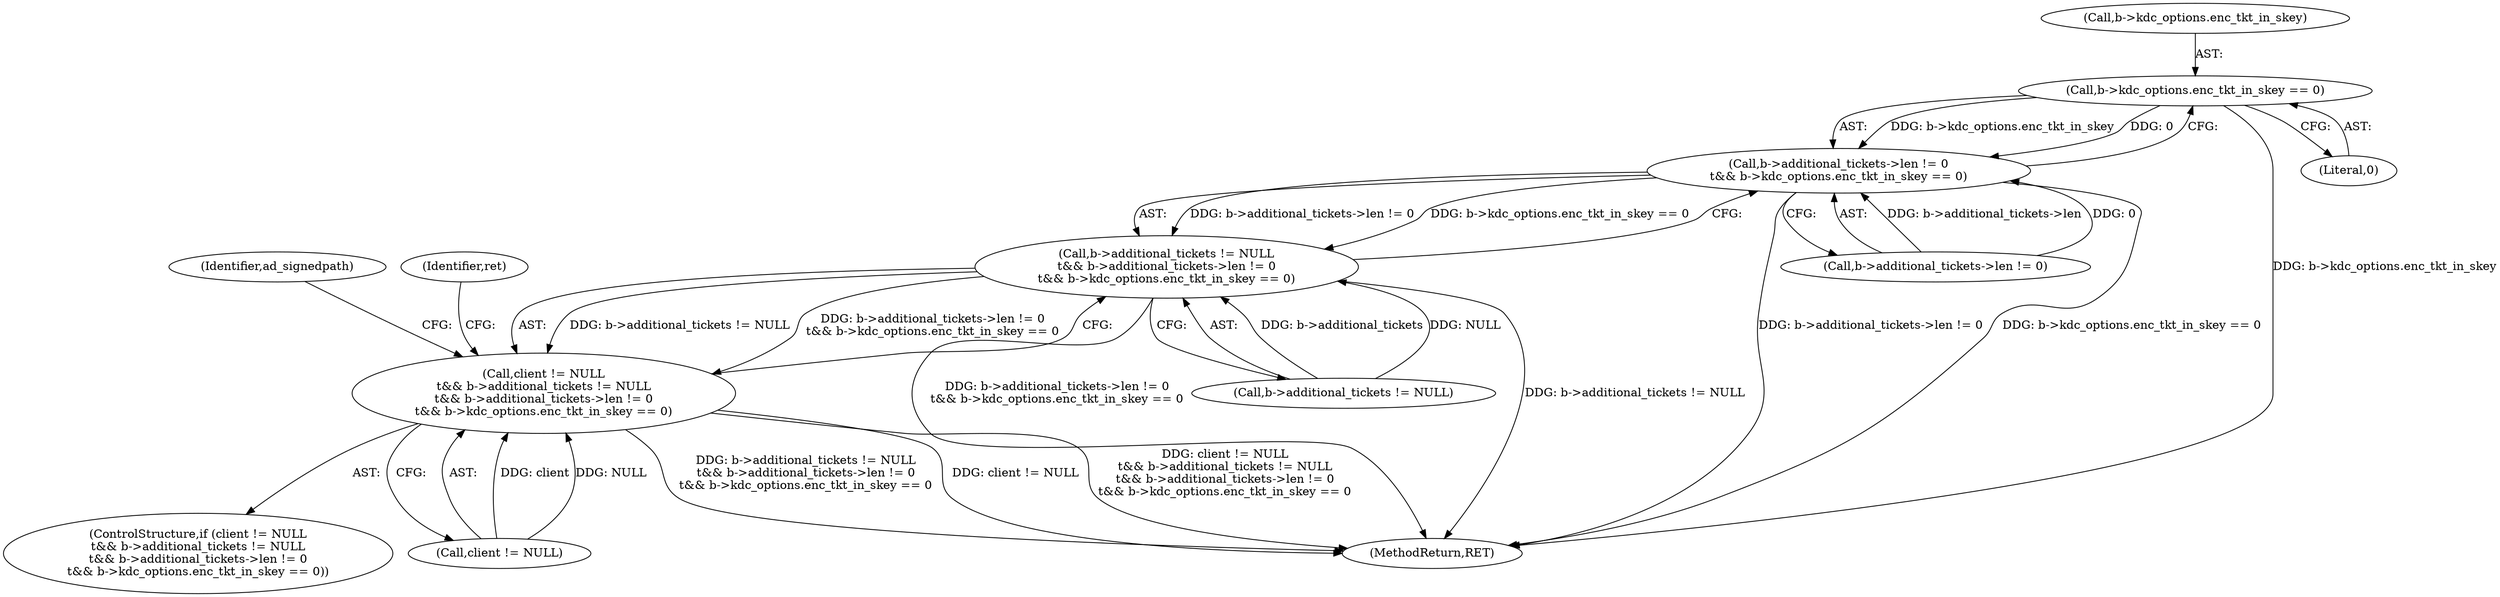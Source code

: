 digraph "0_heimdal_b1e699103f08d6a0ca46a122193c9da65f6cf837_0@pointer" {
"1001763" [label="(Call,b->kdc_options.enc_tkt_in_skey == 0)"];
"1001755" [label="(Call,b->additional_tickets->len != 0\n\t&& b->kdc_options.enc_tkt_in_skey == 0)"];
"1001749" [label="(Call,b->additional_tickets != NULL\n\t&& b->additional_tickets->len != 0\n\t&& b->kdc_options.enc_tkt_in_skey == 0)"];
"1001745" [label="(Call,client != NULL\n\t&& b->additional_tickets != NULL\n\t&& b->additional_tickets->len != 0\n\t&& b->kdc_options.enc_tkt_in_skey == 0)"];
"1001773" [label="(Identifier,ad_signedpath)"];
"1002088" [label="(Identifier,ret)"];
"1001763" [label="(Call,b->kdc_options.enc_tkt_in_skey == 0)"];
"1001750" [label="(Call,b->additional_tickets != NULL)"];
"1001744" [label="(ControlStructure,if (client != NULL\n\t&& b->additional_tickets != NULL\n\t&& b->additional_tickets->len != 0\n\t&& b->kdc_options.enc_tkt_in_skey == 0))"];
"1001749" [label="(Call,b->additional_tickets != NULL\n\t&& b->additional_tickets->len != 0\n\t&& b->kdc_options.enc_tkt_in_skey == 0)"];
"1001755" [label="(Call,b->additional_tickets->len != 0\n\t&& b->kdc_options.enc_tkt_in_skey == 0)"];
"1001756" [label="(Call,b->additional_tickets->len != 0)"];
"1002340" [label="(MethodReturn,RET)"];
"1001745" [label="(Call,client != NULL\n\t&& b->additional_tickets != NULL\n\t&& b->additional_tickets->len != 0\n\t&& b->kdc_options.enc_tkt_in_skey == 0)"];
"1001746" [label="(Call,client != NULL)"];
"1001764" [label="(Call,b->kdc_options.enc_tkt_in_skey)"];
"1001769" [label="(Literal,0)"];
"1001763" -> "1001755"  [label="AST: "];
"1001763" -> "1001769"  [label="CFG: "];
"1001764" -> "1001763"  [label="AST: "];
"1001769" -> "1001763"  [label="AST: "];
"1001755" -> "1001763"  [label="CFG: "];
"1001763" -> "1002340"  [label="DDG: b->kdc_options.enc_tkt_in_skey"];
"1001763" -> "1001755"  [label="DDG: b->kdc_options.enc_tkt_in_skey"];
"1001763" -> "1001755"  [label="DDG: 0"];
"1001755" -> "1001749"  [label="AST: "];
"1001755" -> "1001756"  [label="CFG: "];
"1001756" -> "1001755"  [label="AST: "];
"1001749" -> "1001755"  [label="CFG: "];
"1001755" -> "1002340"  [label="DDG: b->additional_tickets->len != 0"];
"1001755" -> "1002340"  [label="DDG: b->kdc_options.enc_tkt_in_skey == 0"];
"1001755" -> "1001749"  [label="DDG: b->additional_tickets->len != 0"];
"1001755" -> "1001749"  [label="DDG: b->kdc_options.enc_tkt_in_skey == 0"];
"1001756" -> "1001755"  [label="DDG: b->additional_tickets->len"];
"1001756" -> "1001755"  [label="DDG: 0"];
"1001749" -> "1001745"  [label="AST: "];
"1001749" -> "1001750"  [label="CFG: "];
"1001750" -> "1001749"  [label="AST: "];
"1001745" -> "1001749"  [label="CFG: "];
"1001749" -> "1002340"  [label="DDG: b->additional_tickets->len != 0\n\t&& b->kdc_options.enc_tkt_in_skey == 0"];
"1001749" -> "1002340"  [label="DDG: b->additional_tickets != NULL"];
"1001749" -> "1001745"  [label="DDG: b->additional_tickets != NULL"];
"1001749" -> "1001745"  [label="DDG: b->additional_tickets->len != 0\n\t&& b->kdc_options.enc_tkt_in_skey == 0"];
"1001750" -> "1001749"  [label="DDG: b->additional_tickets"];
"1001750" -> "1001749"  [label="DDG: NULL"];
"1001745" -> "1001744"  [label="AST: "];
"1001745" -> "1001746"  [label="CFG: "];
"1001746" -> "1001745"  [label="AST: "];
"1001773" -> "1001745"  [label="CFG: "];
"1002088" -> "1001745"  [label="CFG: "];
"1001745" -> "1002340"  [label="DDG: b->additional_tickets != NULL\n\t&& b->additional_tickets->len != 0\n\t&& b->kdc_options.enc_tkt_in_skey == 0"];
"1001745" -> "1002340"  [label="DDG: client != NULL"];
"1001745" -> "1002340"  [label="DDG: client != NULL\n\t&& b->additional_tickets != NULL\n\t&& b->additional_tickets->len != 0\n\t&& b->kdc_options.enc_tkt_in_skey == 0"];
"1001746" -> "1001745"  [label="DDG: client"];
"1001746" -> "1001745"  [label="DDG: NULL"];
}
